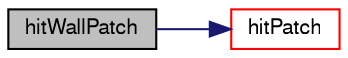 digraph "hitWallPatch"
{
  bgcolor="transparent";
  edge [fontname="FreeSans",fontsize="10",labelfontname="FreeSans",labelfontsize="10"];
  node [fontname="FreeSans",fontsize="10",shape=record];
  rankdir="LR";
  Node461 [label="hitWallPatch",height=0.2,width=0.4,color="black", fillcolor="grey75", style="filled", fontcolor="black"];
  Node461 -> Node462 [color="midnightblue",fontsize="10",style="solid",fontname="FreeSans"];
  Node462 [label="hitPatch",height=0.2,width=0.4,color="red",URL="$a23878.html#acc05f3932a250a041736b4d4693e6755",tooltip="Overridable function to handle the particle hitting a patch. "];
}
